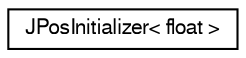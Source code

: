 digraph "Graphical Class Hierarchy"
{
  edge [fontname="FreeSans",fontsize="10",labelfontname="FreeSans",labelfontsize="10"];
  node [fontname="FreeSans",fontsize="10",shape=record];
  rankdir="LR";
  Node1 [label="JPosInitializer\< float \>",height=0.2,width=0.4,color="black", fillcolor="white", style="filled",URL="$d6/d0e/class_j_pos_initializer.html"];
}
